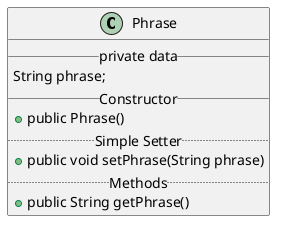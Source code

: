 @startuml
class Phrase{
__private data__
String phrase;
__Constructor__
+public Phrase()
..Simple Setter..
+public void setPhrase(String phrase)
..Methods..
+public String getPhrase()
}
@enduml